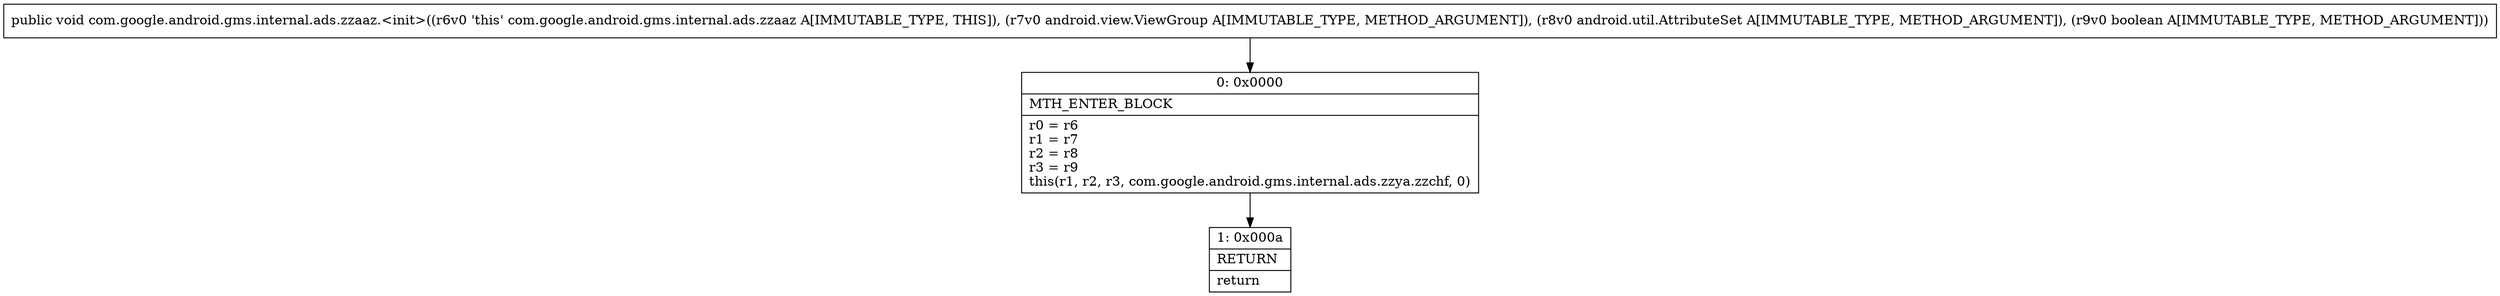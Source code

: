 digraph "CFG forcom.google.android.gms.internal.ads.zzaaz.\<init\>(Landroid\/view\/ViewGroup;Landroid\/util\/AttributeSet;Z)V" {
Node_0 [shape=record,label="{0\:\ 0x0000|MTH_ENTER_BLOCK\l|r0 = r6\lr1 = r7\lr2 = r8\lr3 = r9\lthis(r1, r2, r3, com.google.android.gms.internal.ads.zzya.zzchf, 0)\l}"];
Node_1 [shape=record,label="{1\:\ 0x000a|RETURN\l|return\l}"];
MethodNode[shape=record,label="{public void com.google.android.gms.internal.ads.zzaaz.\<init\>((r6v0 'this' com.google.android.gms.internal.ads.zzaaz A[IMMUTABLE_TYPE, THIS]), (r7v0 android.view.ViewGroup A[IMMUTABLE_TYPE, METHOD_ARGUMENT]), (r8v0 android.util.AttributeSet A[IMMUTABLE_TYPE, METHOD_ARGUMENT]), (r9v0 boolean A[IMMUTABLE_TYPE, METHOD_ARGUMENT])) }"];
MethodNode -> Node_0;
Node_0 -> Node_1;
}


